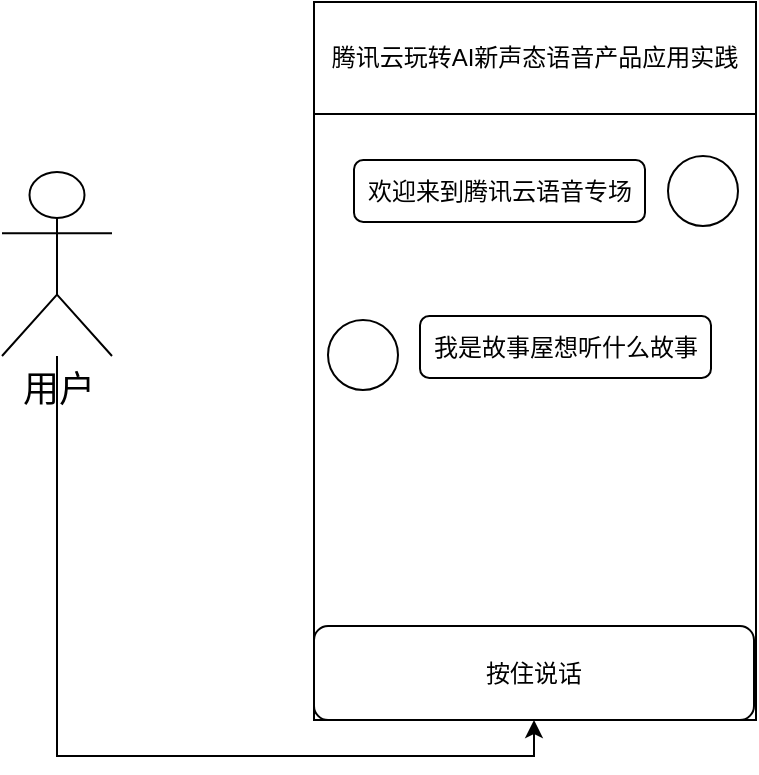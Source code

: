 <mxfile border="50" scale="3" compressed="false" locked="false" version="24.5.2" type="github">
  <diagram name="Blank" id="YmL12bMKpDGza6XwsDPr">
    <mxGraphModel dx="1636" dy="1043" grid="0" gridSize="10" guides="1" tooltips="1" connect="1" arrows="1" fold="1" page="0" pageScale="1" pageWidth="827" pageHeight="1169" background="none" math="1" shadow="0">
      <root>
        <mxCell id="X5NqExCQtvZxIxQ7pmgY-0" />
        <mxCell id="1" parent="X5NqExCQtvZxIxQ7pmgY-0" />
        <mxCell id="a7TuhBxVVwtQFAswcTZL-11" value="" style="edgeStyle=orthogonalEdgeStyle;rounded=0;orthogonalLoop=1;jettySize=auto;html=1;" edge="1" parent="1" source="a7TuhBxVVwtQFAswcTZL-2" target="a7TuhBxVVwtQFAswcTZL-6">
          <mxGeometry relative="1" as="geometry">
            <Array as="points">
              <mxPoint x="-60" y="587" />
              <mxPoint x="178" y="587" />
            </Array>
          </mxGeometry>
        </mxCell>
        <mxCell id="a7TuhBxVVwtQFAswcTZL-2" value="用户" style="shape=umlActor;verticalLabelPosition=bottom;verticalAlign=top;html=1;outlineConnect=0;fontSize=18;" vertex="1" parent="1">
          <mxGeometry x="-88" y="295" width="55" height="92" as="geometry" />
        </mxCell>
        <mxCell id="a7TuhBxVVwtQFAswcTZL-5" value="" style="rounded=0;whiteSpace=wrap;html=1;" vertex="1" parent="1">
          <mxGeometry x="68" y="210" width="221" height="359" as="geometry" />
        </mxCell>
        <mxCell id="a7TuhBxVVwtQFAswcTZL-6" value="按住说话" style="rounded=1;whiteSpace=wrap;html=1;" vertex="1" parent="1">
          <mxGeometry x="68" y="522" width="220" height="47" as="geometry" />
        </mxCell>
        <mxCell id="a7TuhBxVVwtQFAswcTZL-7" value="" style="ellipse;whiteSpace=wrap;html=1;aspect=fixed;" vertex="1" parent="1">
          <mxGeometry x="245" y="287" width="35" height="35" as="geometry" />
        </mxCell>
        <mxCell id="a7TuhBxVVwtQFAswcTZL-8" value="欢迎来到腾讯云语音专场" style="rounded=1;whiteSpace=wrap;html=1;" vertex="1" parent="1">
          <mxGeometry x="88" y="289" width="145.5" height="31" as="geometry" />
        </mxCell>
        <mxCell id="a7TuhBxVVwtQFAswcTZL-9" value="" style="ellipse;whiteSpace=wrap;html=1;aspect=fixed;" vertex="1" parent="1">
          <mxGeometry x="75" y="369" width="35" height="35" as="geometry" />
        </mxCell>
        <mxCell id="a7TuhBxVVwtQFAswcTZL-10" value="我是故事屋想听什么故事" style="rounded=1;whiteSpace=wrap;html=1;" vertex="1" parent="1">
          <mxGeometry x="121" y="367" width="145.5" height="31" as="geometry" />
        </mxCell>
        <mxCell id="a7TuhBxVVwtQFAswcTZL-12" value="&lt;div class=&quot;lake-content&quot;&gt;&lt;span class=&quot;ne-text&quot;&gt;腾讯云玩转AI新声态语音产品应用实践&lt;/span&gt;&lt;/div&gt;" style="rounded=0;whiteSpace=wrap;html=1;" vertex="1" parent="1">
          <mxGeometry x="68" y="210" width="221" height="56" as="geometry" />
        </mxCell>
      </root>
    </mxGraphModel>
  </diagram>
</mxfile>
